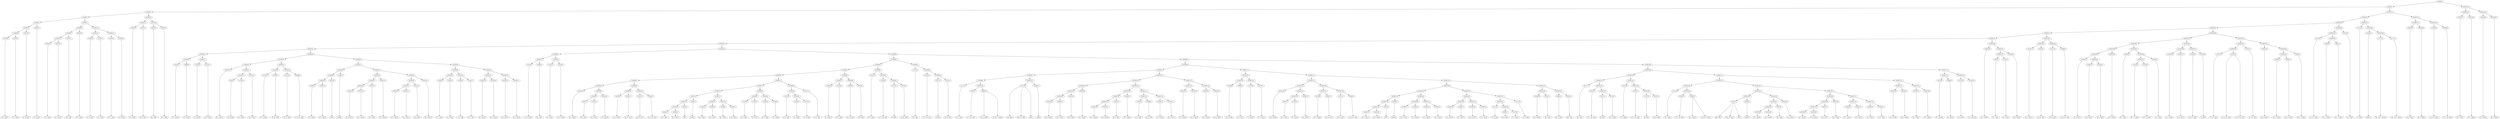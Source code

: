 digraph sample{
"L3055(0)"->"[D  G  B](0)"
"L3055(1)"->"[D  G  B](1)"
"L5306(6)"->"L3055(0)"
"L5306(6)"->"L3055(1)"
"L3047(0)"->"[D  E  B](0)"
"L5306(5)"->"L5306(6)"
"L5306(5)"->"L3047(0)"
"L3055(2)"->"[D  G  B](2)"
"L5306(4)"->"L5306(5)"
"L5306(4)"->"L3055(2)"
"L3055(3)"->"[D  G  B](3)"
"L3055(4)"->"[D  G  B](4)"
"L5306(10)"->"L3055(3)"
"L5306(10)"->"L3055(4)"
"L3047(1)"->"[D  E  B](1)"
"L5306(9)"->"L5306(10)"
"L5306(9)"->"L3047(1)"
"L3055(5)"->"[D  G  B](5)"
"L5306(8)"->"L5306(9)"
"L5306(8)"->"L3055(5)"
"L1484(0)"->"[C  E  G](0)"
"L1484(1)"->"[C  E  G](1)"
"L5306(12)"->"L1484(0)"
"L5306(12)"->"L1484(1)"
"L1484(2)"->"[C  E  G](2)"
"L1484(3)"->"[C  E  G](3)"
"L5306(13)"->"L1484(2)"
"L5306(13)"->"L1484(3)"
"L5306(11)"->"L5306(12)"
"L5306(11)"->"L5306(13)"
"L5306(7)"->"L5306(8)"
"L5306(7)"->"L5306(11)"
"L5306(3)"->"L5306(4)"
"L5306(3)"->"L5306(7)"
"L3055(6)"->"[D  G  B](6)"
"L3055(7)"->"[D  G  B](7)"
"L5306(15)"->"L3055(6)"
"L5306(15)"->"L3055(7)"
"L3055(8)"->"[D  G  B](8)"
"L3055(9)"->"[D  G  B](9)"
"L5306(16)"->"L3055(8)"
"L5306(16)"->"L3055(9)"
"L5306(14)"->"L5306(15)"
"L5306(14)"->"L5306(16)"
"L5306(2)"->"L5306(3)"
"L5306(2)"->"L5306(14)"
"L4279(0)"->"[C  D  Fis](0)"
"L3989(0)"->"[D  A  B](0)"
"L5306(26)"->"L4279(0)"
"L5306(26)"->"L3989(0)"
"L-2072(0)"->"[C  A  B](0)"
"L4279(1)"->"[C  D  Fis](1)"
"L5306(27)"->"L-2072(0)"
"L5306(27)"->"L4279(1)"
"L5306(25)"->"L5306(26)"
"L5306(25)"->"L5306(27)"
"L3055(10)"->"[D  G  B](10)"
"L819(0)"->"[D  G  A](0)"
"L1785(0)"->"[G  A  B](0)"
"L5306(32)"->"L819(0)"
"L5306(32)"->"L1785(0)"
"L3055(11)"->"[D  G  B](11)"
"L5306(31)"->"L5306(32)"
"L5306(31)"->"L3055(11)"
"L5306(30)"->"L3055(10)"
"L5306(30)"->"L5306(31)"
"L4279(2)"->"[C  D  Fis](2)"
"L4932(0)"->"[D  Fis  G](0)"
"L5306(34)"->"L4279(2)"
"L5306(34)"->"L4932(0)"
"L1817(0)"->"[D  Fis  A](0)"
"L4369(0)"->"[C  D  Fis  A](0)"
"L5306(35)"->"L1817(0)"
"L5306(35)"->"L4369(0)"
"L5306(33)"->"L5306(34)"
"L5306(33)"->"L5306(35)"
"L5306(29)"->"L5306(30)"
"L5306(29)"->"L5306(33)"
"L4166(0)"->"[E  G  B](0)"
"L3055(12)"->"[D  G  B](12)"
"L5306(40)"->"L4166(0)"
"L5306(40)"->"L3055(12)"
"L4079(0)"->"[G](0)"
"L5306(39)"->"L5306(40)"
"L5306(39)"->"L4079(0)"
"L2646(0)"->"[rest](0)"
"L5306(38)"->"L5306(39)"
"L5306(38)"->"L2646(0)"
"L3055(13)"->"[D  G  B](13)"
"L3055(14)"->"[D  G  B](14)"
"L5306(44)"->"L3055(13)"
"L5306(44)"->"L3055(14)"
"L3047(2)"->"[D  E  B](2)"
"L5306(43)"->"L5306(44)"
"L5306(43)"->"L3047(2)"
"L3055(15)"->"[D  G  B](15)"
"L5306(42)"->"L5306(43)"
"L5306(42)"->"L3055(15)"
"L3055(16)"->"[D  G  B](16)"
"L3055(17)"->"[D  G  B](17)"
"L5306(47)"->"L3055(16)"
"L5306(47)"->"L3055(17)"
"L3047(3)"->"[D  E  B](3)"
"L5306(46)"->"L5306(47)"
"L5306(46)"->"L3047(3)"
"L3055(18)"->"[D  G  B](18)"
"L5306(45)"->"L5306(46)"
"L5306(45)"->"L3055(18)"
"L5306(41)"->"L5306(42)"
"L5306(41)"->"L5306(45)"
"L5306(37)"->"L5306(38)"
"L5306(37)"->"L5306(41)"
"L1484(4)"->"[C  E  G](4)"
"L1484(5)"->"[C  E  G](5)"
"L5306(50)"->"L1484(4)"
"L5306(50)"->"L1484(5)"
"L1484(6)"->"[C  E  G](6)"
"L1484(7)"->"[C  E  G](7)"
"L5306(51)"->"L1484(6)"
"L5306(51)"->"L1484(7)"
"L5306(49)"->"L5306(50)"
"L5306(49)"->"L5306(51)"
"L3055(19)"->"[D  G  B](19)"
"L3055(20)"->"[D  G  B](20)"
"L5306(53)"->"L3055(19)"
"L5306(53)"->"L3055(20)"
"L3055(21)"->"[D  G  B](21)"
"L3055(22)"->"[D  G  B](22)"
"L5306(54)"->"L3055(21)"
"L5306(54)"->"L3055(22)"
"L5306(52)"->"L5306(53)"
"L5306(52)"->"L5306(54)"
"L5306(48)"->"L5306(49)"
"L5306(48)"->"L5306(52)"
"L5306(36)"->"L5306(37)"
"L5306(36)"->"L5306(48)"
"L5306(28)"->"L5306(29)"
"L5306(28)"->"L5306(36)"
"L5306(24)"->"L5306(25)"
"L5306(24)"->"L5306(28)"
"L4279(3)"->"[C  D  Fis](3)"
"L3989(1)"->"[D  A  B](1)"
"L5306(57)"->"L4279(3)"
"L5306(57)"->"L3989(1)"
"L-2072(1)"->"[C  A  B](1)"
"L4279(4)"->"[C  D  Fis](4)"
"L5306(58)"->"L-2072(1)"
"L5306(58)"->"L4279(4)"
"L5306(56)"->"L5306(57)"
"L5306(56)"->"L5306(58)"
"L3055(23)"->"[D  G  B](23)"
"L819(1)"->"[D  G  A](1)"
"L1785(1)"->"[G  A  B](1)"
"L5306(67)"->"L819(1)"
"L5306(67)"->"L1785(1)"
"L3055(24)"->"[D  G  B](24)"
"L5306(66)"->"L5306(67)"
"L5306(66)"->"L3055(24)"
"L5306(65)"->"L3055(23)"
"L5306(65)"->"L5306(66)"
"L4279(5)"->"[C  D  Fis](5)"
"L4932(1)"->"[D  Fis  G](1)"
"L5306(69)"->"L4279(5)"
"L5306(69)"->"L4932(1)"
"L1817(1)"->"[D  Fis  A](1)"
"L4369(1)"->"[C  D  Fis  A](1)"
"L5306(70)"->"L1817(1)"
"L5306(70)"->"L4369(1)"
"L5306(68)"->"L5306(69)"
"L5306(68)"->"L5306(70)"
"L5306(64)"->"L5306(65)"
"L5306(64)"->"L5306(68)"
"L4166(1)"->"[E  G  B](1)"
"L3055(25)"->"[D  G  B](25)"
"L5306(76)"->"L4166(1)"
"L5306(76)"->"L3055(25)"
"L4079(1)"->"[G](1)"
"L5306(75)"->"L5306(76)"
"L5306(75)"->"L4079(1)"
"L2646(1)"->"[rest](1)"
"L5306(74)"->"L5306(75)"
"L5306(74)"->"L2646(1)"
"L4166(2)"->"[E  G  B](2)"
"L4166(3)"->"[E  G  B](3)"
"L5306(78)"->"L4166(2)"
"L5306(78)"->"L4166(3)"
"L4166(4)"->"[E  G  B](4)"
"L4166(5)"->"[E  G  B](5)"
"L5306(79)"->"L4166(4)"
"L5306(79)"->"L4166(5)"
"L5306(77)"->"L5306(78)"
"L5306(77)"->"L5306(79)"
"L5306(73)"->"L5306(74)"
"L5306(73)"->"L5306(77)"
"L4166(6)"->"[E  G  B](6)"
"L4166(7)"->"[E  G  B](7)"
"L5306(81)"->"L4166(6)"
"L5306(81)"->"L4166(7)"
"L4166(8)"->"[E  G  B](8)"
"L4166(9)"->"[E  G  B](9)"
"L5306(82)"->"L4166(8)"
"L5306(82)"->"L4166(9)"
"L5306(80)"->"L5306(81)"
"L5306(80)"->"L5306(82)"
"L5306(72)"->"L5306(73)"
"L5306(72)"->"L5306(80)"
"L4711(0)"->"[C  E  A](0)"
"L5093(0)"->"[E  A  B](0)"
"L-2072(2)"->"[C  A  B](2)"
"L5306(85)"->"L5093(0)"
"L5306(85)"->"L-2072(2)"
"L5306(84)"->"L4711(0)"
"L5306(84)"->"L5306(85)"
"L4711(1)"->"[C  E  A](1)"
"L5306(83)"->"L5306(84)"
"L5306(83)"->"L4711(1)"
"L5306(71)"->"L5306(72)"
"L5306(71)"->"L5306(83)"
"L5306(63)"->"L5306(64)"
"L5306(63)"->"L5306(71)"
"L4166(10)"->"[E  G  B](10)"
"L4224(0)"->"[E  G  A](0)"
"L5306(87)"->"L4166(10)"
"L5306(87)"->"L4224(0)"
"L4862(0)"->"[Fis  G  B](0)"
"L4810(0)"->"[Dis  E](0)"
"L5306(88)"->"L4862(0)"
"L5306(88)"->"L4810(0)"
"L5306(86)"->"L5306(87)"
"L5306(86)"->"L5306(88)"
"L5306(62)"->"L5306(63)"
"L5306(62)"->"L5306(86)"
"L4711(2)"->"[C  E  A](2)"
"L5182(0)"->"[C  E  Fis  A](0)"
"L3127(0)"->"[E  B](0)"
"L5074(0)"->"[E  Fis  B](0)"
"L5306(91)"->"L3127(0)"
"L5306(91)"->"L5074(0)"
"L5306(90)"->"L5182(0)"
"L5306(90)"->"L5306(91)"
"L5306(89)"->"L4711(2)"
"L5306(89)"->"L5306(90)"
"L5306(61)"->"L5306(62)"
"L5306(61)"->"L5306(89)"
"L4711(3)"->"[C  E  A](3)"
"L5182(1)"->"[C  E  Fis  A](1)"
"L3127(1)"->"[E  B](1)"
"L5074(1)"->"[E  Fis  B](1)"
"L5306(94)"->"L3127(1)"
"L5306(94)"->"L5074(1)"
"L5306(93)"->"L5182(1)"
"L5306(93)"->"L5306(94)"
"L5306(92)"->"L4711(3)"
"L5306(92)"->"L5306(93)"
"L5306(60)"->"L5306(61)"
"L5306(60)"->"L5306(92)"
"L4711(4)"->"[C  E  A](4)"
"L5182(2)"->"[C  E  Fis  A](2)"
"L4993(0)"->"[Cis  E  Ais](0)"
"L4993(0)"->"[E  Fis  G  Ais](0)"
"L5306(100)"->"L5182(2)"
"L5306(100)"->"L4993(0)"
"L5306(99)"->"L4711(4)"
"L5306(99)"->"L5306(100)"
"L3273(0)"->"[Dis  B](0)"
"L3273(0)"->"[Dis  Fis  B](0)"
"L3273(0)"->"[B](0)"
"L2646(2)"->"[rest](2)"
"L5306(101)"->"L3273(0)"
"L5306(101)"->"L2646(2)"
"L5306(98)"->"L5306(99)"
"L5306(98)"->"L5306(101)"
"L3055(26)"->"[D  G  B](26)"
"L3055(27)"->"[D  G  B](27)"
"L5306(106)"->"L3055(26)"
"L5306(106)"->"L3055(27)"
"L3047(4)"->"[D  E  B](4)"
"L5306(105)"->"L5306(106)"
"L5306(105)"->"L3047(4)"
"L3055(28)"->"[D  G  B](28)"
"L5306(104)"->"L5306(105)"
"L5306(104)"->"L3055(28)"
"L3055(29)"->"[D  G  B](29)"
"L3055(30)"->"[D  G  B](30)"
"L5306(110)"->"L3055(29)"
"L5306(110)"->"L3055(30)"
"L3047(5)"->"[D  E  B](5)"
"L5306(109)"->"L5306(110)"
"L5306(109)"->"L3047(5)"
"L3055(31)"->"[D  G  B](31)"
"L5306(108)"->"L5306(109)"
"L5306(108)"->"L3055(31)"
"L1484(8)"->"[C  E  G](8)"
"L1484(9)"->"[C  E  G](9)"
"L5306(112)"->"L1484(8)"
"L5306(112)"->"L1484(9)"
"L1484(10)"->"[C  E  G](10)"
"L1484(11)"->"[C  E  G](11)"
"L5306(113)"->"L1484(10)"
"L5306(113)"->"L1484(11)"
"L5306(111)"->"L5306(112)"
"L5306(111)"->"L5306(113)"
"L5306(107)"->"L5306(108)"
"L5306(107)"->"L5306(111)"
"L5306(103)"->"L5306(104)"
"L5306(103)"->"L5306(107)"
"L3055(32)"->"[D  G  B](32)"
"L3055(33)"->"[D  G  B](33)"
"L5306(115)"->"L3055(32)"
"L5306(115)"->"L3055(33)"
"L3055(34)"->"[D  G  B](34)"
"L3055(35)"->"[D  G  B](35)"
"L5306(116)"->"L3055(34)"
"L5306(116)"->"L3055(35)"
"L5306(114)"->"L5306(115)"
"L5306(114)"->"L5306(116)"
"L5306(102)"->"L5306(103)"
"L5306(102)"->"L5306(114)"
"L5306(97)"->"L5306(98)"
"L5306(97)"->"L5306(102)"
"L4279(6)"->"[C  D  Fis](6)"
"L3989(2)"->"[D  A  B](2)"
"L5306(119)"->"L4279(6)"
"L5306(119)"->"L3989(2)"
"L-2072(3)"->"[C  A  B](3)"
"L4279(7)"->"[C  D  Fis](7)"
"L5306(120)"->"L-2072(3)"
"L5306(120)"->"L4279(7)"
"L5306(118)"->"L5306(119)"
"L5306(118)"->"L5306(120)"
"L3055(36)"->"[D  G  B](36)"
"L819(2)"->"[D  G  A](2)"
"L1785(2)"->"[G  A  B](2)"
"L5306(125)"->"L819(2)"
"L5306(125)"->"L1785(2)"
"L3055(37)"->"[D  G  B](37)"
"L5306(124)"->"L5306(125)"
"L5306(124)"->"L3055(37)"
"L5306(123)"->"L3055(36)"
"L5306(123)"->"L5306(124)"
"L4279(8)"->"[C  D  Fis](8)"
"L4932(2)"->"[D  Fis  G](2)"
"L5306(127)"->"L4279(8)"
"L5306(127)"->"L4932(2)"
"L1817(2)"->"[D  Fis  A](2)"
"L4369(2)"->"[C  D  Fis  A](2)"
"L5306(128)"->"L1817(2)"
"L5306(128)"->"L4369(2)"
"L5306(126)"->"L5306(127)"
"L5306(126)"->"L5306(128)"
"L5306(122)"->"L5306(123)"
"L5306(122)"->"L5306(126)"
"L4166(11)"->"[E  G  B](11)"
"L3055(38)"->"[D  G  B](38)"
"L5306(134)"->"L4166(11)"
"L5306(134)"->"L3055(38)"
"L4079(2)"->"[G](2)"
"L5306(133)"->"L5306(134)"
"L5306(133)"->"L4079(2)"
"L2646(3)"->"[rest](3)"
"L5306(132)"->"L5306(133)"
"L5306(132)"->"L2646(3)"
"L4166(12)"->"[E  G  B](12)"
"L4166(13)"->"[E  G  B](13)"
"L5306(136)"->"L4166(12)"
"L5306(136)"->"L4166(13)"
"L4166(14)"->"[E  G  B](14)"
"L4166(15)"->"[E  G  B](15)"
"L5306(137)"->"L4166(14)"
"L5306(137)"->"L4166(15)"
"L5306(135)"->"L5306(136)"
"L5306(135)"->"L5306(137)"
"L5306(131)"->"L5306(132)"
"L5306(131)"->"L5306(135)"
"L4166(16)"->"[E  G  B](16)"
"L4166(17)"->"[E  G  B](17)"
"L5306(140)"->"L4166(16)"
"L5306(140)"->"L4166(17)"
"L4166(18)"->"[E  G  B](18)"
"L4166(19)"->"[E  G  B](19)"
"L5306(141)"->"L4166(18)"
"L5306(141)"->"L4166(19)"
"L5306(139)"->"L5306(140)"
"L5306(139)"->"L5306(141)"
"L4711(5)"->"[C  E  A](5)"
"L5093(1)"->"[E  A  B](1)"
"L-2072(4)"->"[C  A  B](4)"
"L5306(144)"->"L5093(1)"
"L5306(144)"->"L-2072(4)"
"L5306(143)"->"L4711(5)"
"L5306(143)"->"L5306(144)"
"L4711(6)"->"[C  E  A](6)"
"L5306(142)"->"L5306(143)"
"L5306(142)"->"L4711(6)"
"L5306(138)"->"L5306(139)"
"L5306(138)"->"L5306(142)"
"L5306(130)"->"L5306(131)"
"L5306(130)"->"L5306(138)"
"L4166(20)"->"[E  G  B](20)"
"L4224(1)"->"[E  G  A](1)"
"L5306(146)"->"L4166(20)"
"L5306(146)"->"L4224(1)"
"L4862(1)"->"[Fis  G  B](1)"
"L4810(1)"->"[Dis  E](1)"
"L5306(147)"->"L4862(1)"
"L5306(147)"->"L4810(1)"
"L5306(145)"->"L5306(146)"
"L5306(145)"->"L5306(147)"
"L5306(129)"->"L5306(130)"
"L5306(129)"->"L5306(145)"
"L5306(121)"->"L5306(122)"
"L5306(121)"->"L5306(129)"
"L5306(117)"->"L5306(118)"
"L5306(117)"->"L5306(121)"
"L5306(96)"->"L5306(97)"
"L5306(96)"->"L5306(117)"
"L4711(7)"->"[C  E  A](7)"
"L5182(3)"->"[C  E  Fis  A](3)"
"L3127(2)"->"[E  B](2)"
"L5074(2)"->"[E  Fis  B](2)"
"L5306(153)"->"L3127(2)"
"L5306(153)"->"L5074(2)"
"L5306(152)"->"L5182(3)"
"L5306(152)"->"L5306(153)"
"L5306(151)"->"L4711(7)"
"L5306(151)"->"L5306(152)"
"L4711(8)"->"[C  E  A](8)"
"L5182(4)"->"[C  E  Fis  A](4)"
"L3127(3)"->"[E  B](3)"
"L5074(3)"->"[E  Fis  B](3)"
"L5306(156)"->"L3127(3)"
"L5306(156)"->"L5074(3)"
"L5306(155)"->"L5182(4)"
"L5306(155)"->"L5306(156)"
"L5306(154)"->"L4711(8)"
"L5306(154)"->"L5306(155)"
"L5306(150)"->"L5306(151)"
"L5306(150)"->"L5306(154)"
"L4711(9)"->"[C  E  A](9)"
"L5182(5)"->"[C  E  Fis  A](5)"
"L4993(1)"->"[Cis  E  Ais](1)"
"L4993(1)"->"[E  Fis  G  Ais](1)"
"L5306(160)"->"L5182(5)"
"L5306(160)"->"L4993(1)"
"L5306(159)"->"L4711(9)"
"L5306(159)"->"L5306(160)"
"L3273(1)"->"[Dis  B](1)"
"L3273(1)"->"[Dis  Fis  B](1)"
"L3273(1)"->"[B](1)"
"L2646(4)"->"[rest](4)"
"L5306(163)"->"L3273(1)"
"L5306(163)"->"L2646(4)"
"L3055(39)"->"[D  G  B](39)"
"L3055(40)"->"[D  G  B](40)"
"L5306(166)"->"L3055(39)"
"L5306(166)"->"L3055(40)"
"L3047(6)"->"[D  E  B](6)"
"L5306(165)"->"L5306(166)"
"L5306(165)"->"L3047(6)"
"L3055(41)"->"[D  G  B](41)"
"L5306(164)"->"L5306(165)"
"L5306(164)"->"L3055(41)"
"L5306(162)"->"L5306(163)"
"L5306(162)"->"L5306(164)"
"L3055(42)"->"[D  G  B](42)"
"L3055(43)"->"[D  G  B](43)"
"L5306(170)"->"L3055(42)"
"L5306(170)"->"L3055(43)"
"L3047(7)"->"[D  E  B](7)"
"L5306(169)"->"L5306(170)"
"L5306(169)"->"L3047(7)"
"L3055(44)"->"[D  G  B](44)"
"L5306(168)"->"L5306(169)"
"L5306(168)"->"L3055(44)"
"L1484(12)"->"[C  E  G](12)"
"L1484(13)"->"[C  E  G](13)"
"L5306(172)"->"L1484(12)"
"L5306(172)"->"L1484(13)"
"L1484(14)"->"[C  E  G](14)"
"L1484(15)"->"[C  E  G](15)"
"L5306(173)"->"L1484(14)"
"L5306(173)"->"L1484(15)"
"L5306(171)"->"L5306(172)"
"L5306(171)"->"L5306(173)"
"L5306(167)"->"L5306(168)"
"L5306(167)"->"L5306(171)"
"L5306(161)"->"L5306(162)"
"L5306(161)"->"L5306(167)"
"L5306(158)"->"L5306(159)"
"L5306(158)"->"L5306(161)"
"L3055(45)"->"[D  G  B](45)"
"L3055(46)"->"[D  G  B](46)"
"L5306(175)"->"L3055(45)"
"L5306(175)"->"L3055(46)"
"L3055(47)"->"[D  G  B](47)"
"L3055(48)"->"[D  G  B](48)"
"L5306(176)"->"L3055(47)"
"L5306(176)"->"L3055(48)"
"L5306(174)"->"L5306(175)"
"L5306(174)"->"L5306(176)"
"L5306(157)"->"L5306(158)"
"L5306(157)"->"L5306(174)"
"L5306(149)"->"L5306(150)"
"L5306(149)"->"L5306(157)"
"L4279(9)"->"[C  D  Fis](9)"
"L3989(3)"->"[D  A  B](3)"
"L5306(178)"->"L4279(9)"
"L5306(178)"->"L3989(3)"
"L-2072(5)"->"[C  A  B](5)"
"L4279(10)"->"[C  D  Fis](10)"
"L5306(179)"->"L-2072(5)"
"L5306(179)"->"L4279(10)"
"L5306(177)"->"L5306(178)"
"L5306(177)"->"L5306(179)"
"L5306(148)"->"L5306(149)"
"L5306(148)"->"L5306(177)"
"L5306(95)"->"L5306(96)"
"L5306(95)"->"L5306(148)"
"L5306(59)"->"L5306(60)"
"L5306(59)"->"L5306(95)"
"L5306(55)"->"L5306(56)"
"L5306(55)"->"L5306(59)"
"L5306(23)"->"L5306(24)"
"L5306(23)"->"L5306(55)"
"L3055(49)"->"[D  G  B](49)"
"L819(3)"->"[D  G  A](3)"
"L1785(3)"->"[G  A  B](3)"
"L5306(182)"->"L819(3)"
"L5306(182)"->"L1785(3)"
"L3055(50)"->"[D  G  B](50)"
"L5306(181)"->"L5306(182)"
"L5306(181)"->"L3055(50)"
"L5306(180)"->"L3055(49)"
"L5306(180)"->"L5306(181)"
"L5306(22)"->"L5306(23)"
"L5306(22)"->"L5306(180)"
"L4279(11)"->"[C  D  Fis](11)"
"L4932(3)"->"[D  Fis  G](3)"
"L5306(184)"->"L4279(11)"
"L5306(184)"->"L4932(3)"
"L1817(3)"->"[D  Fis  A](3)"
"L4369(3)"->"[C  D  Fis  A](3)"
"L5306(185)"->"L1817(3)"
"L5306(185)"->"L4369(3)"
"L5306(183)"->"L5306(184)"
"L5306(183)"->"L5306(185)"
"L5306(21)"->"L5306(22)"
"L5306(21)"->"L5306(183)"
"L4166(21)"->"[E  G  B](21)"
"L3055(51)"->"[D  G  B](51)"
"L3055(52)"->"[D  G  B](52)"
"L5306(191)"->"L3055(51)"
"L5306(191)"->"L3055(52)"
"L5306(190)"->"L4166(21)"
"L5306(190)"->"L5306(191)"
"L3055(53)"->"[D  G  B](53)"
"L5306(189)"->"L5306(190)"
"L5306(189)"->"L3055(53)"
"L3664(0)"->"[D  F  G](0)"
"L4375(0)"->"[D  F  G  B](0)"
"L1679(0)"->"[D  F  G  A](0)"
"L5306(194)"->"L4375(0)"
"L5306(194)"->"L1679(0)"
"L4338(0)"->"[D  F  B](0)"
"L5306(193)"->"L5306(194)"
"L5306(193)"->"L4338(0)"
"L5306(192)"->"L3664(0)"
"L5306(192)"->"L5306(193)"
"L5306(188)"->"L5306(189)"
"L5306(188)"->"L5306(192)"
"L1484(16)"->"[C  E  G](16)"
"L1484(17)"->"[C  E  G](17)"
"L5306(196)"->"L1484(16)"
"L5306(196)"->"L1484(17)"
"L2256(0)"->"[C  D  E  G](0)"
"L2352(0)"->"[C  E](0)"
"L5306(197)"->"L2256(0)"
"L5306(197)"->"L2352(0)"
"L5306(195)"->"L5306(196)"
"L5306(195)"->"L5306(197)"
"L5306(187)"->"L5306(188)"
"L5306(187)"->"L5306(195)"
"L3107(0)"->"[C  Dis  G](0)"
"L5031(0)"->"[C  D  Dis  G](0)"
"L5031(0)"->"[C  D  Dis  G](1)"
"L5306(200)"->"L3107(0)"
"L5306(200)"->"L5031(0)"
"L3107(1)"->"[C  Dis  G](1)"
"L5306(199)"->"L5306(200)"
"L5306(199)"->"L3107(1)"
"L3055(54)"->"[D  G  B](54)"
"L4294(0)"->"[D  G  A  B](0)"
"L4294(1)"->"[D  G  A  B](1)"
"L5306(203)"->"L4294(0)"
"L5306(203)"->"L4294(1)"
"L661(0)"->"[D  E  G  B](0)"
"L5306(202)"->"L5306(203)"
"L5306(202)"->"L661(0)"
"L5306(201)"->"L3055(54)"
"L5306(201)"->"L5306(202)"
"L5306(198)"->"L5306(199)"
"L5306(198)"->"L5306(201)"
"L5306(186)"->"L5306(187)"
"L5306(186)"->"L5306(198)"
"L5306(20)"->"L5306(21)"
"L5306(20)"->"L5306(186)"
"L2170(0)"->"[C  D  G  B](0)"
"L4294(2)"->"[D  G  A  B](2)"
"L661(1)"->"[D  E  G  B](1)"
"L5306(206)"->"L4294(2)"
"L5306(206)"->"L661(1)"
"L5306(205)"->"L2170(0)"
"L5306(205)"->"L5306(206)"
"L3311(0)"->"[C  D  B](0)"
"L5306(204)"->"L5306(205)"
"L5306(204)"->"L3311(0)"
"L5306(19)"->"L5306(20)"
"L5306(19)"->"L5306(204)"
"L2711(0)"->"[G  B](0)"
"L2646(5)"->"[rest](5)"
"L3177(0)"->"[Cis  Dis  G  Ais](0)"
"L3177(1)"->"[Cis  Dis  G  Ais](1)"
"L5306(209)"->"L3177(0)"
"L5306(209)"->"L3177(1)"
"L5306(208)"->"L2646(5)"
"L5306(208)"->"L5306(209)"
"L5306(207)"->"L2711(0)"
"L5306(207)"->"L5306(208)"
"L5306(18)"->"L5306(19)"
"L5306(18)"->"L5306(207)"
"L3055(55)"->"[D  G  B](55)"
"L3055(56)"->"[D  G  B](56)"
"L5306(211)"->"L3055(55)"
"L5306(211)"->"L3055(56)"
"L-2046(0)"->"[C  D  Fis  B](0)"
"L4369(4)"->"[C  D  Fis  A](4)"
"L5306(212)"->"L-2046(0)"
"L5306(212)"->"L4369(4)"
"L5306(210)"->"L5306(211)"
"L5306(210)"->"L5306(212)"
"L5306(17)"->"L5306(18)"
"L5306(17)"->"L5306(210)"
"L5306(1)"->"L5306(2)"
"L5306(1)"->"L5306(17)"
"L3055(57)"->"[D  G  B](57)"
"L3055(58)"->"[D  G  B](58)"
"L5306(214)"->"L3055(57)"
"L5306(214)"->"L3055(58)"
"L3055(59)"->"[D  G  B](59)"
"L3055(60)"->"[D  G  B](60)"
"L5306(215)"->"L3055(59)"
"L5306(215)"->"L3055(60)"
"L5306(213)"->"L5306(214)"
"L5306(213)"->"L5306(215)"
"L5306(0)"->"L5306(1)"
"L5306(0)"->"L5306(213)"
{rank = min; "L5306(0)"}
{rank = same; "L5306(1)"; "L5306(213)";}
{rank = same; "L5306(2)"; "L5306(17)"; "L5306(214)"; "L5306(215)";}
{rank = same; "L5306(3)"; "L5306(14)"; "L5306(18)"; "L5306(210)"; "L3055(57)"; "L3055(58)"; "L3055(59)"; "L3055(60)";}
{rank = same; "L5306(4)"; "L5306(7)"; "L5306(15)"; "L5306(16)"; "L5306(19)"; "L5306(207)"; "L5306(211)"; "L5306(212)";}
{rank = same; "L5306(5)"; "L3055(2)"; "L5306(8)"; "L5306(11)"; "L3055(6)"; "L3055(7)"; "L3055(8)"; "L3055(9)"; "L5306(20)"; "L5306(204)"; "L2711(0)"; "L5306(208)"; "L3055(55)"; "L3055(56)"; "L-2046(0)"; "L4369(4)";}
{rank = same; "L5306(6)"; "L3047(0)"; "L5306(9)"; "L3055(5)"; "L5306(12)"; "L5306(13)"; "L5306(21)"; "L5306(186)"; "L5306(205)"; "L3311(0)"; "L2646(5)"; "L5306(209)";}
{rank = same; "L3055(0)"; "L3055(1)"; "L5306(10)"; "L3047(1)"; "L1484(0)"; "L1484(1)"; "L1484(2)"; "L1484(3)"; "L5306(22)"; "L5306(183)"; "L5306(187)"; "L5306(198)"; "L2170(0)"; "L5306(206)"; "L3177(0)"; "L3177(1)";}
{rank = same; "L3055(3)"; "L3055(4)"; "L5306(23)"; "L5306(180)"; "L5306(184)"; "L5306(185)"; "L5306(188)"; "L5306(195)"; "L5306(199)"; "L5306(201)"; "L4294(2)"; "L661(1)";}
{rank = same; "L5306(24)"; "L5306(55)"; "L3055(49)"; "L5306(181)"; "L4279(11)"; "L4932(3)"; "L1817(3)"; "L4369(3)"; "L5306(189)"; "L5306(192)"; "L5306(196)"; "L5306(197)"; "L5306(200)"; "L3107(1)"; "L3055(54)"; "L5306(202)";}
{rank = same; "L5306(25)"; "L5306(28)"; "L5306(56)"; "L5306(59)"; "L5306(182)"; "L3055(50)"; "L5306(190)"; "L3055(53)"; "L3664(0)"; "L5306(193)"; "L1484(16)"; "L1484(17)"; "L2256(0)"; "L2352(0)"; "L3107(0)"; "L5031(0)"; "L5306(203)"; "L661(0)";}
{rank = same; "L5306(26)"; "L5306(27)"; "L5306(29)"; "L5306(36)"; "L5306(57)"; "L5306(58)"; "L5306(60)"; "L5306(95)"; "L819(3)"; "L1785(3)"; "L4166(21)"; "L5306(191)"; "L5306(194)"; "L4338(0)"; "L4294(0)"; "L4294(1)";}
{rank = same; "L4279(0)"; "L3989(0)"; "L-2072(0)"; "L4279(1)"; "L5306(30)"; "L5306(33)"; "L5306(37)"; "L5306(48)"; "L4279(3)"; "L3989(1)"; "L-2072(1)"; "L4279(4)"; "L5306(61)"; "L5306(92)"; "L5306(96)"; "L5306(148)"; "L3055(51)"; "L3055(52)"; "L4375(0)"; "L1679(0)";}
{rank = same; "L3055(10)"; "L5306(31)"; "L5306(34)"; "L5306(35)"; "L5306(38)"; "L5306(41)"; "L5306(49)"; "L5306(52)"; "L5306(62)"; "L5306(89)"; "L4711(3)"; "L5306(93)"; "L5306(97)"; "L5306(117)"; "L5306(149)"; "L5306(177)";}
{rank = same; "L5306(32)"; "L3055(11)"; "L4279(2)"; "L4932(0)"; "L1817(0)"; "L4369(0)"; "L5306(39)"; "L2646(0)"; "L5306(42)"; "L5306(45)"; "L5306(50)"; "L5306(51)"; "L5306(53)"; "L5306(54)"; "L5306(63)"; "L5306(86)"; "L4711(2)"; "L5306(90)"; "L5182(1)"; "L5306(94)"; "L5306(98)"; "L5306(102)"; "L5306(118)"; "L5306(121)"; "L5306(150)"; "L5306(157)"; "L5306(178)"; "L5306(179)";}
{rank = same; "L819(0)"; "L1785(0)"; "L5306(40)"; "L4079(0)"; "L5306(43)"; "L3055(15)"; "L5306(46)"; "L3055(18)"; "L1484(4)"; "L1484(5)"; "L1484(6)"; "L1484(7)"; "L3055(19)"; "L3055(20)"; "L3055(21)"; "L3055(22)"; "L5306(64)"; "L5306(71)"; "L5306(87)"; "L5306(88)"; "L5182(0)"; "L5306(91)"; "L3127(1)"; "L5074(1)"; "L5306(99)"; "L5306(101)"; "L5306(103)"; "L5306(114)"; "L5306(119)"; "L5306(120)"; "L5306(122)"; "L5306(129)"; "L5306(151)"; "L5306(154)"; "L5306(158)"; "L5306(174)"; "L4279(9)"; "L3989(3)"; "L-2072(5)"; "L4279(10)";}
{rank = same; "L4166(0)"; "L3055(12)"; "L5306(44)"; "L3047(2)"; "L5306(47)"; "L3047(3)"; "L5306(65)"; "L5306(68)"; "L5306(72)"; "L5306(83)"; "L4166(10)"; "L4224(0)"; "L4862(0)"; "L4810(0)"; "L3127(0)"; "L5074(0)"; "L4711(4)"; "L5306(100)"; "L3273(0)"; "L2646(2)"; "L5306(104)"; "L5306(107)"; "L5306(115)"; "L5306(116)"; "L4279(6)"; "L3989(2)"; "L-2072(3)"; "L4279(7)"; "L5306(123)"; "L5306(126)"; "L5306(130)"; "L5306(145)"; "L4711(7)"; "L5306(152)"; "L4711(8)"; "L5306(155)"; "L5306(159)"; "L5306(161)"; "L5306(175)"; "L5306(176)";}
{rank = same; "L3055(13)"; "L3055(14)"; "L3055(16)"; "L3055(17)"; "L3055(23)"; "L5306(66)"; "L5306(69)"; "L5306(70)"; "L5306(73)"; "L5306(80)"; "L5306(84)"; "L4711(1)"; "L5182(2)"; "L4993(0)"; "L5306(105)"; "L3055(28)"; "L5306(108)"; "L5306(111)"; "L3055(32)"; "L3055(33)"; "L3055(34)"; "L3055(35)"; "L3055(36)"; "L5306(124)"; "L5306(127)"; "L5306(128)"; "L5306(131)"; "L5306(138)"; "L5306(146)"; "L5306(147)"; "L5182(3)"; "L5306(153)"; "L5182(4)"; "L5306(156)"; "L4711(9)"; "L5306(160)"; "L5306(162)"; "L5306(167)"; "L3055(45)"; "L3055(46)"; "L3055(47)"; "L3055(48)";}
{rank = same; "L5306(67)"; "L3055(24)"; "L4279(5)"; "L4932(1)"; "L1817(1)"; "L4369(1)"; "L5306(74)"; "L5306(77)"; "L5306(81)"; "L5306(82)"; "L4711(0)"; "L5306(85)"; "L5306(106)"; "L3047(4)"; "L5306(109)"; "L3055(31)"; "L5306(112)"; "L5306(113)"; "L5306(125)"; "L3055(37)"; "L4279(8)"; "L4932(2)"; "L1817(2)"; "L4369(2)"; "L5306(132)"; "L5306(135)"; "L5306(139)"; "L5306(142)"; "L4166(20)"; "L4224(1)"; "L4862(1)"; "L4810(1)"; "L3127(2)"; "L5074(2)"; "L3127(3)"; "L5074(3)"; "L5182(5)"; "L4993(1)"; "L5306(163)"; "L5306(164)"; "L5306(168)"; "L5306(171)";}
{rank = same; "L819(1)"; "L1785(1)"; "L5306(75)"; "L2646(1)"; "L5306(78)"; "L5306(79)"; "L4166(6)"; "L4166(7)"; "L4166(8)"; "L4166(9)"; "L5093(0)"; "L-2072(2)"; "L3055(26)"; "L3055(27)"; "L5306(110)"; "L3047(5)"; "L1484(8)"; "L1484(9)"; "L1484(10)"; "L1484(11)"; "L819(2)"; "L1785(2)"; "L5306(133)"; "L2646(3)"; "L5306(136)"; "L5306(137)"; "L5306(140)"; "L5306(141)"; "L5306(143)"; "L4711(6)"; "L3273(1)"; "L2646(4)"; "L5306(165)"; "L3055(41)"; "L5306(169)"; "L3055(44)"; "L5306(172)"; "L5306(173)";}
{rank = same; "L5306(76)"; "L4079(1)"; "L4166(2)"; "L4166(3)"; "L4166(4)"; "L4166(5)"; "L3055(29)"; "L3055(30)"; "L5306(134)"; "L4079(2)"; "L4166(12)"; "L4166(13)"; "L4166(14)"; "L4166(15)"; "L4166(16)"; "L4166(17)"; "L4166(18)"; "L4166(19)"; "L4711(5)"; "L5306(144)"; "L5306(166)"; "L3047(6)"; "L5306(170)"; "L3047(7)"; "L1484(12)"; "L1484(13)"; "L1484(14)"; "L1484(15)";}
{rank = same; "L4166(1)"; "L3055(25)"; "L4166(11)"; "L3055(38)"; "L5093(1)"; "L-2072(4)"; "L3055(39)"; "L3055(40)"; "L3055(42)"; "L3055(43)";}
{rank = max; "[B](0)"; "[B](1)"; "[C  A  B](0)"; "[C  A  B](1)"; "[C  A  B](2)"; "[C  A  B](3)"; "[C  A  B](4)"; "[C  A  B](5)"; "[C  D  B](0)"; "[C  D  Dis  G](0)"; "[C  D  Dis  G](1)"; "[C  D  E  G](0)"; "[C  D  Fis  A](0)"; "[C  D  Fis  A](1)"; "[C  D  Fis  A](2)"; "[C  D  Fis  A](3)"; "[C  D  Fis  A](4)"; "[C  D  Fis  B](0)"; "[C  D  Fis](0)"; "[C  D  Fis](1)"; "[C  D  Fis](10)"; "[C  D  Fis](11)"; "[C  D  Fis](2)"; "[C  D  Fis](3)"; "[C  D  Fis](4)"; "[C  D  Fis](5)"; "[C  D  Fis](6)"; "[C  D  Fis](7)"; "[C  D  Fis](8)"; "[C  D  Fis](9)"; "[C  D  G  B](0)"; "[C  Dis  G](0)"; "[C  Dis  G](1)"; "[C  E  A](0)"; "[C  E  A](1)"; "[C  E  A](2)"; "[C  E  A](3)"; "[C  E  A](4)"; "[C  E  A](5)"; "[C  E  A](6)"; "[C  E  A](7)"; "[C  E  A](8)"; "[C  E  A](9)"; "[C  E  Fis  A](0)"; "[C  E  Fis  A](1)"; "[C  E  Fis  A](2)"; "[C  E  Fis  A](3)"; "[C  E  Fis  A](4)"; "[C  E  Fis  A](5)"; "[C  E  G](0)"; "[C  E  G](1)"; "[C  E  G](10)"; "[C  E  G](11)"; "[C  E  G](12)"; "[C  E  G](13)"; "[C  E  G](14)"; "[C  E  G](15)"; "[C  E  G](16)"; "[C  E  G](17)"; "[C  E  G](2)"; "[C  E  G](3)"; "[C  E  G](4)"; "[C  E  G](5)"; "[C  E  G](6)"; "[C  E  G](7)"; "[C  E  G](8)"; "[C  E  G](9)"; "[C  E](0)"; "[Cis  Dis  G  Ais](0)"; "[Cis  Dis  G  Ais](1)"; "[Cis  E  Ais](0)"; "[Cis  E  Ais](1)"; "[D  A  B](0)"; "[D  A  B](1)"; "[D  A  B](2)"; "[D  A  B](3)"; "[D  E  B](0)"; "[D  E  B](1)"; "[D  E  B](2)"; "[D  E  B](3)"; "[D  E  B](4)"; "[D  E  B](5)"; "[D  E  B](6)"; "[D  E  B](7)"; "[D  E  G  B](0)"; "[D  E  G  B](1)"; "[D  F  B](0)"; "[D  F  G  A](0)"; "[D  F  G  B](0)"; "[D  F  G](0)"; "[D  Fis  A](0)"; "[D  Fis  A](1)"; "[D  Fis  A](2)"; "[D  Fis  A](3)"; "[D  Fis  G](0)"; "[D  Fis  G](1)"; "[D  Fis  G](2)"; "[D  Fis  G](3)"; "[D  G  A  B](0)"; "[D  G  A  B](1)"; "[D  G  A  B](2)"; "[D  G  A](0)"; "[D  G  A](1)"; "[D  G  A](2)"; "[D  G  A](3)"; "[D  G  B](0)"; "[D  G  B](1)"; "[D  G  B](10)"; "[D  G  B](11)"; "[D  G  B](12)"; "[D  G  B](13)"; "[D  G  B](14)"; "[D  G  B](15)"; "[D  G  B](16)"; "[D  G  B](17)"; "[D  G  B](18)"; "[D  G  B](19)"; "[D  G  B](2)"; "[D  G  B](20)"; "[D  G  B](21)"; "[D  G  B](22)"; "[D  G  B](23)"; "[D  G  B](24)"; "[D  G  B](25)"; "[D  G  B](26)"; "[D  G  B](27)"; "[D  G  B](28)"; "[D  G  B](29)"; "[D  G  B](3)"; "[D  G  B](30)"; "[D  G  B](31)"; "[D  G  B](32)"; "[D  G  B](33)"; "[D  G  B](34)"; "[D  G  B](35)"; "[D  G  B](36)"; "[D  G  B](37)"; "[D  G  B](38)"; "[D  G  B](39)"; "[D  G  B](4)"; "[D  G  B](40)"; "[D  G  B](41)"; "[D  G  B](42)"; "[D  G  B](43)"; "[D  G  B](44)"; "[D  G  B](45)"; "[D  G  B](46)"; "[D  G  B](47)"; "[D  G  B](48)"; "[D  G  B](49)"; "[D  G  B](5)"; "[D  G  B](50)"; "[D  G  B](51)"; "[D  G  B](52)"; "[D  G  B](53)"; "[D  G  B](54)"; "[D  G  B](55)"; "[D  G  B](56)"; "[D  G  B](57)"; "[D  G  B](58)"; "[D  G  B](59)"; "[D  G  B](6)"; "[D  G  B](60)"; "[D  G  B](7)"; "[D  G  B](8)"; "[D  G  B](9)"; "[Dis  B](0)"; "[Dis  B](1)"; "[Dis  E](0)"; "[Dis  E](1)"; "[Dis  Fis  B](0)"; "[Dis  Fis  B](1)"; "[E  A  B](0)"; "[E  A  B](1)"; "[E  B](0)"; "[E  B](1)"; "[E  B](2)"; "[E  B](3)"; "[E  Fis  B](0)"; "[E  Fis  B](1)"; "[E  Fis  B](2)"; "[E  Fis  B](3)"; "[E  Fis  G  Ais](0)"; "[E  Fis  G  Ais](1)"; "[E  G  A](0)"; "[E  G  A](1)"; "[E  G  B](0)"; "[E  G  B](1)"; "[E  G  B](10)"; "[E  G  B](11)"; "[E  G  B](12)"; "[E  G  B](13)"; "[E  G  B](14)"; "[E  G  B](15)"; "[E  G  B](16)"; "[E  G  B](17)"; "[E  G  B](18)"; "[E  G  B](19)"; "[E  G  B](2)"; "[E  G  B](20)"; "[E  G  B](21)"; "[E  G  B](3)"; "[E  G  B](4)"; "[E  G  B](5)"; "[E  G  B](6)"; "[E  G  B](7)"; "[E  G  B](8)"; "[E  G  B](9)"; "[Fis  G  B](0)"; "[Fis  G  B](1)"; "[G  A  B](0)"; "[G  A  B](1)"; "[G  A  B](2)"; "[G  A  B](3)"; "[G  B](0)"; "[G](0)"; "[G](1)"; "[G](2)"; "[rest](0)"; "[rest](1)"; "[rest](2)"; "[rest](3)"; "[rest](4)"; "[rest](5)";}
}